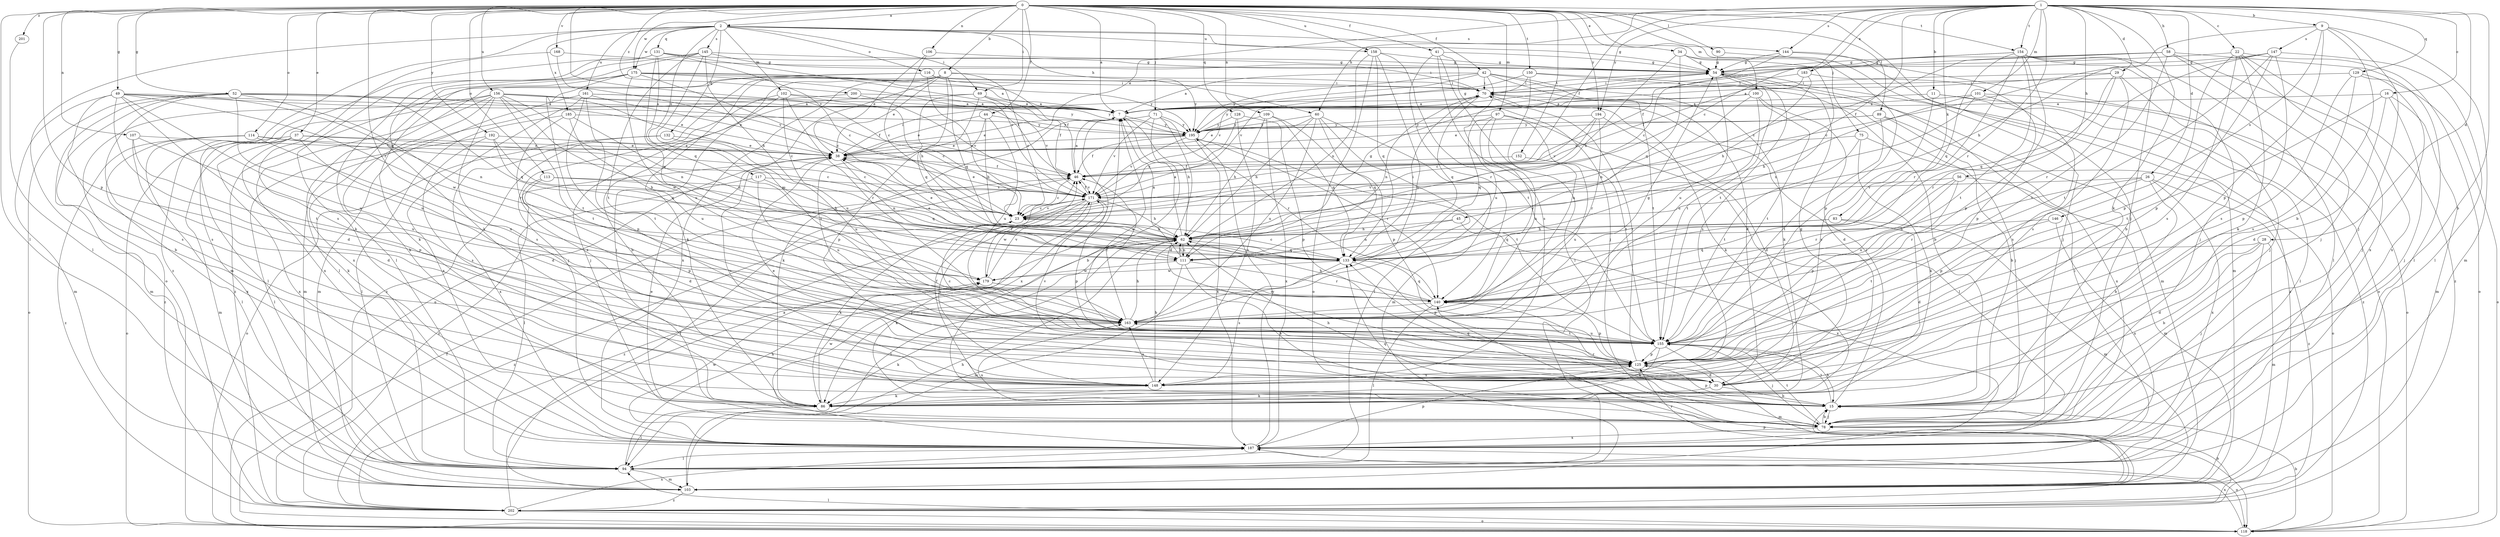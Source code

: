 strict digraph  {
0;
1;
2;
7;
8;
9;
11;
15;
16;
22;
23;
26;
28;
29;
30;
34;
37;
38;
41;
42;
44;
45;
46;
49;
52;
54;
56;
58;
60;
62;
69;
70;
71;
75;
78;
83;
86;
89;
90;
94;
97;
100;
101;
102;
103;
106;
107;
109;
111;
113;
114;
116;
117;
118;
125;
128;
129;
131;
132;
133;
140;
144;
145;
146;
147;
148;
150;
152;
154;
155;
156;
158;
161;
163;
168;
171;
175;
179;
183;
185;
187;
192;
194;
195;
200;
201;
202;
0 -> 2  [label=a];
0 -> 7  [label=a];
0 -> 8  [label=b];
0 -> 34  [label=e];
0 -> 37  [label=e];
0 -> 41  [label=f];
0 -> 42  [label=f];
0 -> 44  [label=f];
0 -> 49  [label=g];
0 -> 52  [label=g];
0 -> 69  [label=i];
0 -> 71  [label=j];
0 -> 75  [label=j];
0 -> 78  [label=j];
0 -> 89  [label=l];
0 -> 90  [label=l];
0 -> 94  [label=l];
0 -> 97  [label=m];
0 -> 100  [label=m];
0 -> 106  [label=n];
0 -> 107  [label=n];
0 -> 109  [label=n];
0 -> 113  [label=o];
0 -> 114  [label=o];
0 -> 125  [label=p];
0 -> 128  [label=q];
0 -> 140  [label=r];
0 -> 150  [label=t];
0 -> 152  [label=t];
0 -> 154  [label=t];
0 -> 156  [label=u];
0 -> 158  [label=u];
0 -> 168  [label=v];
0 -> 171  [label=v];
0 -> 175  [label=w];
0 -> 192  [label=y];
0 -> 194  [label=y];
0 -> 200  [label=z];
0 -> 201  [label=z];
1 -> 9  [label=b];
1 -> 11  [label=b];
1 -> 15  [label=b];
1 -> 16  [label=c];
1 -> 22  [label=c];
1 -> 23  [label=c];
1 -> 26  [label=d];
1 -> 28  [label=d];
1 -> 29  [label=d];
1 -> 38  [label=e];
1 -> 45  [label=f];
1 -> 46  [label=f];
1 -> 56  [label=h];
1 -> 58  [label=h];
1 -> 60  [label=h];
1 -> 83  [label=k];
1 -> 86  [label=k];
1 -> 101  [label=m];
1 -> 129  [label=q];
1 -> 140  [label=r];
1 -> 144  [label=s];
1 -> 154  [label=t];
1 -> 183  [label=x];
1 -> 194  [label=y];
2 -> 54  [label=g];
2 -> 60  [label=h];
2 -> 69  [label=i];
2 -> 102  [label=m];
2 -> 116  [label=o];
2 -> 117  [label=o];
2 -> 118  [label=o];
2 -> 131  [label=q];
2 -> 132  [label=q];
2 -> 144  [label=s];
2 -> 145  [label=s];
2 -> 158  [label=u];
2 -> 161  [label=u];
2 -> 175  [label=w];
2 -> 185  [label=x];
2 -> 202  [label=z];
7 -> 54  [label=g];
7 -> 62  [label=h];
7 -> 86  [label=k];
7 -> 187  [label=x];
7 -> 195  [label=y];
8 -> 23  [label=c];
8 -> 38  [label=e];
8 -> 62  [label=h];
8 -> 70  [label=i];
8 -> 78  [label=j];
8 -> 86  [label=k];
8 -> 118  [label=o];
8 -> 133  [label=q];
8 -> 187  [label=x];
8 -> 202  [label=z];
9 -> 15  [label=b];
9 -> 62  [label=h];
9 -> 78  [label=j];
9 -> 103  [label=m];
9 -> 125  [label=p];
9 -> 146  [label=s];
9 -> 147  [label=s];
11 -> 7  [label=a];
11 -> 94  [label=l];
11 -> 148  [label=s];
11 -> 202  [label=z];
15 -> 62  [label=h];
15 -> 70  [label=i];
15 -> 78  [label=j];
15 -> 125  [label=p];
15 -> 133  [label=q];
15 -> 140  [label=r];
15 -> 155  [label=t];
16 -> 7  [label=a];
16 -> 30  [label=d];
16 -> 78  [label=j];
16 -> 103  [label=m];
16 -> 155  [label=t];
22 -> 54  [label=g];
22 -> 86  [label=k];
22 -> 118  [label=o];
22 -> 125  [label=p];
22 -> 148  [label=s];
22 -> 187  [label=x];
22 -> 202  [label=z];
23 -> 62  [label=h];
23 -> 86  [label=k];
23 -> 171  [label=v];
23 -> 202  [label=z];
26 -> 15  [label=b];
26 -> 125  [label=p];
26 -> 140  [label=r];
26 -> 171  [label=v];
26 -> 187  [label=x];
26 -> 202  [label=z];
28 -> 15  [label=b];
28 -> 30  [label=d];
28 -> 78  [label=j];
28 -> 103  [label=m];
28 -> 133  [label=q];
29 -> 7  [label=a];
29 -> 70  [label=i];
29 -> 78  [label=j];
29 -> 133  [label=q];
29 -> 140  [label=r];
29 -> 148  [label=s];
30 -> 15  [label=b];
30 -> 38  [label=e];
30 -> 54  [label=g];
30 -> 86  [label=k];
34 -> 54  [label=g];
34 -> 62  [label=h];
34 -> 125  [label=p];
34 -> 133  [label=q];
34 -> 155  [label=t];
37 -> 23  [label=c];
37 -> 30  [label=d];
37 -> 38  [label=e];
37 -> 86  [label=k];
37 -> 103  [label=m];
37 -> 118  [label=o];
37 -> 187  [label=x];
38 -> 46  [label=f];
38 -> 70  [label=i];
38 -> 111  [label=n];
38 -> 148  [label=s];
38 -> 202  [label=z];
41 -> 54  [label=g];
41 -> 78  [label=j];
41 -> 94  [label=l];
41 -> 140  [label=r];
41 -> 148  [label=s];
42 -> 7  [label=a];
42 -> 30  [label=d];
42 -> 70  [label=i];
42 -> 86  [label=k];
42 -> 155  [label=t];
42 -> 163  [label=u];
42 -> 171  [label=v];
42 -> 195  [label=y];
44 -> 38  [label=e];
44 -> 62  [label=h];
44 -> 125  [label=p];
44 -> 163  [label=u];
44 -> 195  [label=y];
45 -> 62  [label=h];
45 -> 111  [label=n];
45 -> 187  [label=x];
46 -> 7  [label=a];
46 -> 23  [label=c];
46 -> 171  [label=v];
49 -> 7  [label=a];
49 -> 30  [label=d];
49 -> 46  [label=f];
49 -> 103  [label=m];
49 -> 111  [label=n];
49 -> 148  [label=s];
49 -> 155  [label=t];
49 -> 163  [label=u];
49 -> 179  [label=w];
52 -> 7  [label=a];
52 -> 15  [label=b];
52 -> 38  [label=e];
52 -> 103  [label=m];
52 -> 118  [label=o];
52 -> 133  [label=q];
52 -> 140  [label=r];
52 -> 148  [label=s];
52 -> 163  [label=u];
54 -> 70  [label=i];
54 -> 94  [label=l];
54 -> 148  [label=s];
54 -> 155  [label=t];
54 -> 163  [label=u];
54 -> 202  [label=z];
56 -> 103  [label=m];
56 -> 125  [label=p];
56 -> 140  [label=r];
56 -> 163  [label=u];
56 -> 171  [label=v];
58 -> 7  [label=a];
58 -> 23  [label=c];
58 -> 54  [label=g];
58 -> 78  [label=j];
58 -> 94  [label=l];
58 -> 155  [label=t];
58 -> 187  [label=x];
60 -> 38  [label=e];
60 -> 62  [label=h];
60 -> 94  [label=l];
60 -> 103  [label=m];
60 -> 133  [label=q];
60 -> 163  [label=u];
60 -> 195  [label=y];
62 -> 7  [label=a];
62 -> 38  [label=e];
62 -> 54  [label=g];
62 -> 86  [label=k];
62 -> 94  [label=l];
62 -> 111  [label=n];
62 -> 133  [label=q];
69 -> 7  [label=a];
69 -> 46  [label=f];
69 -> 78  [label=j];
69 -> 133  [label=q];
69 -> 155  [label=t];
69 -> 171  [label=v];
70 -> 7  [label=a];
70 -> 78  [label=j];
70 -> 86  [label=k];
70 -> 111  [label=n];
70 -> 133  [label=q];
71 -> 15  [label=b];
71 -> 30  [label=d];
71 -> 38  [label=e];
71 -> 140  [label=r];
71 -> 171  [label=v];
71 -> 195  [label=y];
75 -> 38  [label=e];
75 -> 86  [label=k];
75 -> 118  [label=o];
75 -> 155  [label=t];
78 -> 15  [label=b];
78 -> 38  [label=e];
78 -> 133  [label=q];
78 -> 155  [label=t];
78 -> 163  [label=u];
78 -> 187  [label=x];
83 -> 30  [label=d];
83 -> 62  [label=h];
83 -> 103  [label=m];
83 -> 133  [label=q];
86 -> 94  [label=l];
86 -> 179  [label=w];
89 -> 15  [label=b];
89 -> 38  [label=e];
89 -> 155  [label=t];
89 -> 187  [label=x];
89 -> 195  [label=y];
90 -> 54  [label=g];
90 -> 78  [label=j];
94 -> 62  [label=h];
94 -> 103  [label=m];
97 -> 94  [label=l];
97 -> 133  [label=q];
97 -> 140  [label=r];
97 -> 155  [label=t];
97 -> 163  [label=u];
97 -> 195  [label=y];
100 -> 7  [label=a];
100 -> 30  [label=d];
100 -> 111  [label=n];
100 -> 155  [label=t];
100 -> 163  [label=u];
100 -> 195  [label=y];
101 -> 7  [label=a];
101 -> 62  [label=h];
101 -> 111  [label=n];
101 -> 118  [label=o];
101 -> 148  [label=s];
102 -> 7  [label=a];
102 -> 15  [label=b];
102 -> 23  [label=c];
102 -> 78  [label=j];
102 -> 140  [label=r];
102 -> 163  [label=u];
103 -> 46  [label=f];
103 -> 62  [label=h];
103 -> 125  [label=p];
103 -> 202  [label=z];
106 -> 23  [label=c];
106 -> 38  [label=e];
106 -> 54  [label=g];
107 -> 30  [label=d];
107 -> 38  [label=e];
107 -> 125  [label=p];
107 -> 163  [label=u];
109 -> 62  [label=h];
109 -> 125  [label=p];
109 -> 133  [label=q];
109 -> 187  [label=x];
109 -> 195  [label=y];
111 -> 7  [label=a];
111 -> 15  [label=b];
111 -> 62  [label=h];
111 -> 103  [label=m];
111 -> 140  [label=r];
111 -> 179  [label=w];
113 -> 30  [label=d];
113 -> 62  [label=h];
113 -> 125  [label=p];
113 -> 171  [label=v];
114 -> 23  [label=c];
114 -> 38  [label=e];
114 -> 94  [label=l];
114 -> 163  [label=u];
114 -> 187  [label=x];
114 -> 202  [label=z];
116 -> 23  [label=c];
116 -> 46  [label=f];
116 -> 70  [label=i];
116 -> 94  [label=l];
116 -> 195  [label=y];
116 -> 202  [label=z];
117 -> 94  [label=l];
117 -> 133  [label=q];
117 -> 163  [label=u];
117 -> 171  [label=v];
118 -> 15  [label=b];
118 -> 46  [label=f];
118 -> 94  [label=l];
118 -> 187  [label=x];
125 -> 30  [label=d];
125 -> 70  [label=i];
125 -> 148  [label=s];
125 -> 171  [label=v];
128 -> 23  [label=c];
128 -> 125  [label=p];
128 -> 148  [label=s];
128 -> 195  [label=y];
129 -> 70  [label=i];
129 -> 78  [label=j];
129 -> 118  [label=o];
129 -> 125  [label=p];
129 -> 148  [label=s];
131 -> 23  [label=c];
131 -> 54  [label=g];
131 -> 86  [label=k];
131 -> 103  [label=m];
131 -> 133  [label=q];
131 -> 171  [label=v];
131 -> 179  [label=w];
132 -> 38  [label=e];
132 -> 118  [label=o];
132 -> 163  [label=u];
132 -> 187  [label=x];
133 -> 23  [label=c];
133 -> 38  [label=e];
133 -> 70  [label=i];
133 -> 125  [label=p];
133 -> 148  [label=s];
133 -> 179  [label=w];
140 -> 62  [label=h];
140 -> 94  [label=l];
140 -> 125  [label=p];
140 -> 133  [label=q];
140 -> 163  [label=u];
144 -> 23  [label=c];
144 -> 54  [label=g];
144 -> 103  [label=m];
144 -> 118  [label=o];
145 -> 54  [label=g];
145 -> 62  [label=h];
145 -> 70  [label=i];
145 -> 86  [label=k];
145 -> 94  [label=l];
145 -> 155  [label=t];
145 -> 163  [label=u];
146 -> 62  [label=h];
146 -> 155  [label=t];
146 -> 187  [label=x];
147 -> 23  [label=c];
147 -> 54  [label=g];
147 -> 94  [label=l];
147 -> 125  [label=p];
147 -> 140  [label=r];
147 -> 148  [label=s];
147 -> 155  [label=t];
148 -> 46  [label=f];
148 -> 62  [label=h];
148 -> 86  [label=k];
148 -> 163  [label=u];
150 -> 15  [label=b];
150 -> 70  [label=i];
150 -> 103  [label=m];
150 -> 163  [label=u];
150 -> 171  [label=v];
152 -> 46  [label=f];
152 -> 163  [label=u];
154 -> 15  [label=b];
154 -> 46  [label=f];
154 -> 54  [label=g];
154 -> 78  [label=j];
154 -> 94  [label=l];
154 -> 125  [label=p];
154 -> 133  [label=q];
154 -> 140  [label=r];
154 -> 155  [label=t];
155 -> 7  [label=a];
155 -> 15  [label=b];
155 -> 23  [label=c];
155 -> 78  [label=j];
155 -> 86  [label=k];
155 -> 103  [label=m];
155 -> 125  [label=p];
155 -> 163  [label=u];
156 -> 7  [label=a];
156 -> 23  [label=c];
156 -> 86  [label=k];
156 -> 94  [label=l];
156 -> 111  [label=n];
156 -> 148  [label=s];
156 -> 155  [label=t];
156 -> 179  [label=w];
156 -> 187  [label=x];
156 -> 195  [label=y];
156 -> 202  [label=z];
158 -> 54  [label=g];
158 -> 111  [label=n];
158 -> 118  [label=o];
158 -> 133  [label=q];
158 -> 155  [label=t];
158 -> 163  [label=u];
161 -> 7  [label=a];
161 -> 38  [label=e];
161 -> 103  [label=m];
161 -> 125  [label=p];
161 -> 155  [label=t];
161 -> 187  [label=x];
161 -> 195  [label=y];
163 -> 46  [label=f];
163 -> 54  [label=g];
163 -> 62  [label=h];
163 -> 86  [label=k];
163 -> 155  [label=t];
168 -> 54  [label=g];
168 -> 148  [label=s];
168 -> 171  [label=v];
171 -> 23  [label=c];
171 -> 38  [label=e];
171 -> 46  [label=f];
171 -> 62  [label=h];
171 -> 78  [label=j];
171 -> 125  [label=p];
171 -> 148  [label=s];
171 -> 179  [label=w];
171 -> 202  [label=z];
175 -> 7  [label=a];
175 -> 23  [label=c];
175 -> 46  [label=f];
175 -> 70  [label=i];
175 -> 86  [label=k];
175 -> 155  [label=t];
175 -> 163  [label=u];
175 -> 187  [label=x];
175 -> 195  [label=y];
179 -> 46  [label=f];
179 -> 140  [label=r];
179 -> 171  [label=v];
183 -> 46  [label=f];
183 -> 62  [label=h];
183 -> 70  [label=i];
183 -> 125  [label=p];
185 -> 94  [label=l];
185 -> 111  [label=n];
185 -> 148  [label=s];
185 -> 163  [label=u];
185 -> 195  [label=y];
187 -> 94  [label=l];
187 -> 118  [label=o];
187 -> 125  [label=p];
187 -> 179  [label=w];
187 -> 195  [label=y];
192 -> 38  [label=e];
192 -> 62  [label=h];
192 -> 94  [label=l];
192 -> 133  [label=q];
192 -> 148  [label=s];
194 -> 23  [label=c];
194 -> 30  [label=d];
194 -> 140  [label=r];
194 -> 171  [label=v];
194 -> 195  [label=y];
195 -> 38  [label=e];
195 -> 46  [label=f];
195 -> 140  [label=r];
195 -> 155  [label=t];
195 -> 171  [label=v];
195 -> 187  [label=x];
200 -> 7  [label=a];
200 -> 103  [label=m];
200 -> 171  [label=v];
201 -> 94  [label=l];
202 -> 7  [label=a];
202 -> 15  [label=b];
202 -> 118  [label=o];
202 -> 140  [label=r];
202 -> 187  [label=x];
}
